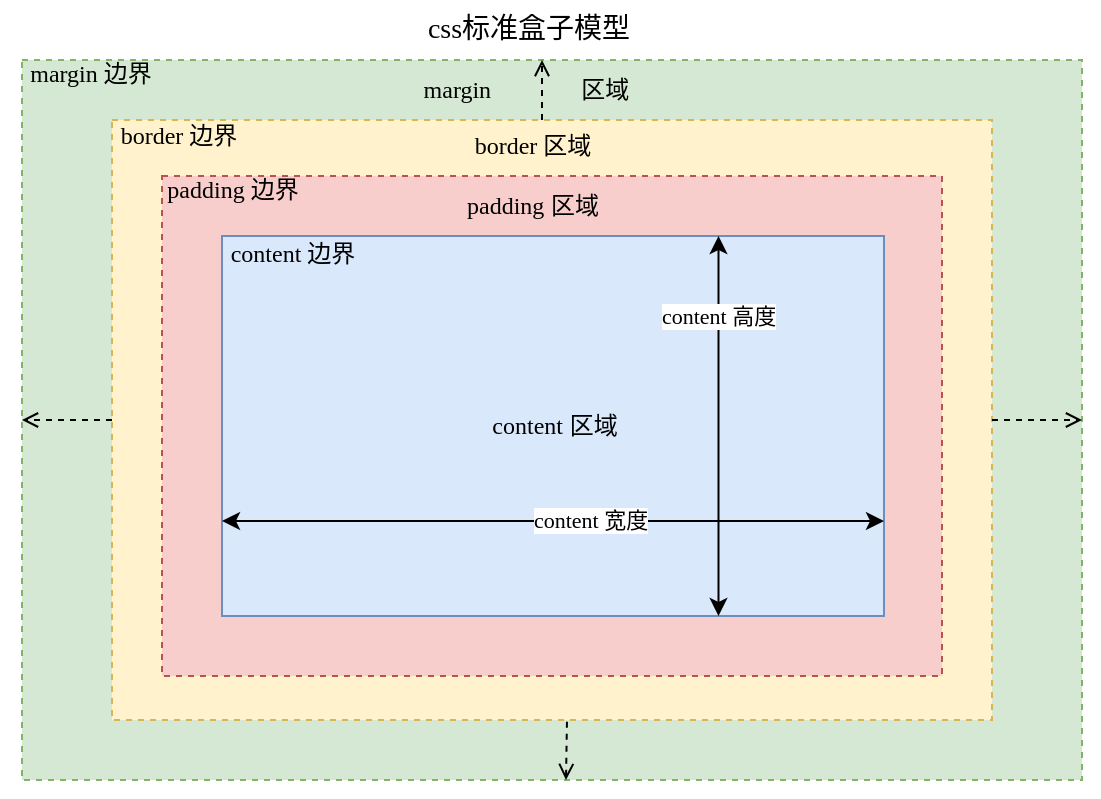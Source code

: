 <mxfile version="20.5.2" type="github" pages="2">
  <diagram id="9d-GFI3kk2zbG0i8XmGT" name="第 1 页">
    <mxGraphModel dx="1550" dy="835" grid="1" gridSize="10" guides="1" tooltips="1" connect="1" arrows="1" fold="1" page="1" pageScale="1" pageWidth="827" pageHeight="1169" math="0" shadow="0">
      <root>
        <mxCell id="0" />
        <mxCell id="1" parent="0" />
        <mxCell id="iBp1cymdIBhy6qXcftFD-20" value="" style="rounded=0;whiteSpace=wrap;html=1;dashed=1;fillColor=#d5e8d4;strokeColor=#82b366;" vertex="1" parent="1">
          <mxGeometry x="160" y="180" width="530" height="360" as="geometry" />
        </mxCell>
        <mxCell id="iBp1cymdIBhy6qXcftFD-21" value="" style="group" vertex="1" connectable="0" parent="1">
          <mxGeometry x="205" y="210" width="440" height="300" as="geometry" />
        </mxCell>
        <mxCell id="iBp1cymdIBhy6qXcftFD-16" value="" style="rounded=0;whiteSpace=wrap;html=1;dashed=1;fillColor=#fff2cc;strokeColor=#d6b656;" vertex="1" parent="iBp1cymdIBhy6qXcftFD-21">
          <mxGeometry width="440" height="300" as="geometry" />
        </mxCell>
        <mxCell id="iBp1cymdIBhy6qXcftFD-17" value="" style="group" vertex="1" connectable="0" parent="iBp1cymdIBhy6qXcftFD-21">
          <mxGeometry x="15" y="20" width="400" height="258" as="geometry" />
        </mxCell>
        <mxCell id="iBp1cymdIBhy6qXcftFD-12" value="" style="rounded=0;whiteSpace=wrap;html=1;dashed=1;fillColor=#f8cecc;strokeColor=#b85450;" vertex="1" parent="iBp1cymdIBhy6qXcftFD-17">
          <mxGeometry x="10" y="8" width="390" height="250" as="geometry" />
        </mxCell>
        <mxCell id="iBp1cymdIBhy6qXcftFD-13" value="" style="group" vertex="1" connectable="0" parent="iBp1cymdIBhy6qXcftFD-17">
          <mxGeometry x="40" y="38" width="331" height="190" as="geometry" />
        </mxCell>
        <mxCell id="iBp1cymdIBhy6qXcftFD-1" value="" style="rounded=0;whiteSpace=wrap;html=1;fillColor=#dae8fc;strokeColor=#6c8ebf;" vertex="1" parent="iBp1cymdIBhy6qXcftFD-13">
          <mxGeometry width="331" height="190" as="geometry" />
        </mxCell>
        <mxCell id="iBp1cymdIBhy6qXcftFD-2" value="&lt;font face=&quot;Comic Sans MS&quot;&gt;content&lt;/font&gt; 区域" style="text;html=1;align=center;verticalAlign=middle;resizable=0;points=[];autosize=1;strokeColor=none;fillColor=none;" vertex="1" parent="iBp1cymdIBhy6qXcftFD-13">
          <mxGeometry x="120.5" y="80" width="90" height="30" as="geometry" />
        </mxCell>
        <mxCell id="iBp1cymdIBhy6qXcftFD-3" value="&lt;font face=&quot;Comic Sans MS&quot;&gt;content &lt;/font&gt;边界" style="text;html=1;align=center;verticalAlign=middle;resizable=0;points=[];autosize=1;strokeColor=none;fillColor=none;" vertex="1" parent="iBp1cymdIBhy6qXcftFD-13">
          <mxGeometry x="-10" y="-6" width="90" height="30" as="geometry" />
        </mxCell>
        <mxCell id="iBp1cymdIBhy6qXcftFD-7" value="" style="endArrow=classic;startArrow=classic;html=1;rounded=0;exitX=0;exitY=0.75;exitDx=0;exitDy=0;entryX=1;entryY=0.75;entryDx=0;entryDy=0;" edge="1" parent="iBp1cymdIBhy6qXcftFD-13" source="iBp1cymdIBhy6qXcftFD-1" target="iBp1cymdIBhy6qXcftFD-1">
          <mxGeometry width="50" height="50" relative="1" as="geometry">
            <mxPoint x="130" y="240" as="sourcePoint" />
            <mxPoint x="180" y="190" as="targetPoint" />
          </mxGeometry>
        </mxCell>
        <mxCell id="iBp1cymdIBhy6qXcftFD-9" value="&lt;font face=&quot;Comic Sans MS&quot;&gt;content &lt;/font&gt;宽度" style="edgeLabel;html=1;align=center;verticalAlign=middle;resizable=0;points=[];" vertex="1" connectable="0" parent="iBp1cymdIBhy6qXcftFD-7">
          <mxGeometry x="0.108" y="1" relative="1" as="geometry">
            <mxPoint as="offset" />
          </mxGeometry>
        </mxCell>
        <mxCell id="iBp1cymdIBhy6qXcftFD-10" value="" style="endArrow=classic;startArrow=classic;html=1;rounded=0;entryX=0.75;entryY=0;entryDx=0;entryDy=0;exitX=0.75;exitY=1;exitDx=0;exitDy=0;" edge="1" parent="iBp1cymdIBhy6qXcftFD-13" source="iBp1cymdIBhy6qXcftFD-1" target="iBp1cymdIBhy6qXcftFD-1">
          <mxGeometry width="50" height="50" relative="1" as="geometry">
            <mxPoint x="130" y="240" as="sourcePoint" />
            <mxPoint x="180" y="190" as="targetPoint" />
          </mxGeometry>
        </mxCell>
        <mxCell id="iBp1cymdIBhy6qXcftFD-11" value="&lt;font face=&quot;Comic Sans MS&quot;&gt;content &lt;/font&gt;高度" style="edgeLabel;html=1;align=center;verticalAlign=middle;resizable=0;points=[];" vertex="1" connectable="0" parent="iBp1cymdIBhy6qXcftFD-10">
          <mxGeometry x="0.583" y="1" relative="1" as="geometry">
            <mxPoint as="offset" />
          </mxGeometry>
        </mxCell>
        <mxCell id="iBp1cymdIBhy6qXcftFD-14" value="&lt;font face=&quot;Comic Sans MS&quot;&gt;padding &lt;/font&gt;边界" style="text;html=1;align=center;verticalAlign=middle;resizable=0;points=[];autosize=1;strokeColor=none;fillColor=none;" vertex="1" parent="iBp1cymdIBhy6qXcftFD-17">
          <mxGeometry width="90" height="30" as="geometry" />
        </mxCell>
        <mxCell id="iBp1cymdIBhy6qXcftFD-15" value="&lt;font face=&quot;Comic Sans MS&quot;&gt;border &lt;/font&gt;边界" style="text;html=1;align=center;verticalAlign=middle;resizable=0;points=[];autosize=1;strokeColor=none;fillColor=none;dashed=1;" vertex="1" parent="iBp1cymdIBhy6qXcftFD-17">
          <mxGeometry x="-27" y="-27" width="90" height="30" as="geometry" />
        </mxCell>
        <mxCell id="iBp1cymdIBhy6qXcftFD-18" value="&lt;font face=&quot;Comic Sans MS&quot;&gt;border &lt;/font&gt;区域" style="text;html=1;align=center;verticalAlign=middle;resizable=0;points=[];autosize=1;strokeColor=none;fillColor=none;" vertex="1" parent="iBp1cymdIBhy6qXcftFD-17">
          <mxGeometry x="150" y="-22" width="90" height="30" as="geometry" />
        </mxCell>
        <mxCell id="iBp1cymdIBhy6qXcftFD-19" value="&lt;font face=&quot;Comic Sans MS&quot;&gt;padding&lt;/font&gt; 区域" style="text;html=1;align=center;verticalAlign=middle;resizable=0;points=[];autosize=1;strokeColor=none;fillColor=none;" vertex="1" parent="iBp1cymdIBhy6qXcftFD-17">
          <mxGeometry x="150" y="8" width="90" height="30" as="geometry" />
        </mxCell>
        <mxCell id="iBp1cymdIBhy6qXcftFD-22" value="&lt;font face=&quot;Comic Sans MS&quot;&gt;margin &lt;/font&gt;边界" style="text;html=1;align=center;verticalAlign=middle;resizable=0;points=[];autosize=1;strokeColor=none;fillColor=none;" vertex="1" parent="1">
          <mxGeometry x="149" y="172" width="90" height="30" as="geometry" />
        </mxCell>
        <mxCell id="iBp1cymdIBhy6qXcftFD-23" value="&amp;nbsp; &amp;nbsp; &lt;font face=&quot;Comic Sans MS&quot;&gt;margin&amp;nbsp; &amp;nbsp; &amp;nbsp; &amp;nbsp; &amp;nbsp; &amp;nbsp; &amp;nbsp; &amp;nbsp;&lt;/font&gt;区域" style="text;html=1;align=center;verticalAlign=middle;resizable=0;points=[];autosize=1;strokeColor=none;fillColor=none;" vertex="1" parent="1">
          <mxGeometry x="330" y="180" width="150" height="30" as="geometry" />
        </mxCell>
        <mxCell id="iBp1cymdIBhy6qXcftFD-25" value="" style="endArrow=open;html=1;rounded=0;exitX=0;exitY=0.5;exitDx=0;exitDy=0;entryX=0;entryY=0.5;entryDx=0;entryDy=0;dashed=1;endFill=0;" edge="1" parent="1" source="iBp1cymdIBhy6qXcftFD-16" target="iBp1cymdIBhy6qXcftFD-20">
          <mxGeometry width="50" height="50" relative="1" as="geometry">
            <mxPoint x="390" y="450" as="sourcePoint" />
            <mxPoint x="440" y="400" as="targetPoint" />
          </mxGeometry>
        </mxCell>
        <mxCell id="iBp1cymdIBhy6qXcftFD-27" value="" style="endArrow=open;html=1;rounded=0;exitX=0.517;exitY=1.003;exitDx=0;exitDy=0;exitPerimeter=0;dashed=1;endFill=0;" edge="1" parent="1" source="iBp1cymdIBhy6qXcftFD-16">
          <mxGeometry width="50" height="50" relative="1" as="geometry">
            <mxPoint x="390" y="450" as="sourcePoint" />
            <mxPoint x="432" y="540" as="targetPoint" />
          </mxGeometry>
        </mxCell>
        <mxCell id="iBp1cymdIBhy6qXcftFD-28" value="" style="endArrow=open;html=1;rounded=0;exitX=1;exitY=0.5;exitDx=0;exitDy=0;entryX=1;entryY=0.5;entryDx=0;entryDy=0;dashed=1;endFill=0;" edge="1" parent="1" source="iBp1cymdIBhy6qXcftFD-16" target="iBp1cymdIBhy6qXcftFD-20">
          <mxGeometry width="50" height="50" relative="1" as="geometry">
            <mxPoint x="750" y="380" as="sourcePoint" />
            <mxPoint x="800" y="330" as="targetPoint" />
          </mxGeometry>
        </mxCell>
        <mxCell id="iBp1cymdIBhy6qXcftFD-29" value="" style="endArrow=open;html=1;rounded=0;dashed=1;endFill=0;" edge="1" parent="1">
          <mxGeometry width="50" height="50" relative="1" as="geometry">
            <mxPoint x="420" y="210" as="sourcePoint" />
            <mxPoint x="420" y="180" as="targetPoint" />
          </mxGeometry>
        </mxCell>
        <mxCell id="iBp1cymdIBhy6qXcftFD-30" value="&lt;font style=&quot;font-size: 14px;&quot; face=&quot;Comic Sans MS&quot;&gt;css标准盒子模型&lt;/font&gt;" style="text;html=1;strokeColor=none;fillColor=none;align=center;verticalAlign=middle;whiteSpace=wrap;rounded=0;dashed=1;" vertex="1" parent="1">
          <mxGeometry x="351" y="150" width="125" height="30" as="geometry" />
        </mxCell>
      </root>
    </mxGraphModel>
  </diagram>
  <diagram id="syp5oG1yBdBtSy1dBa_j" name="第 2 页">
    <mxGraphModel dx="1550" dy="835" grid="1" gridSize="10" guides="1" tooltips="1" connect="1" arrows="1" fold="1" page="1" pageScale="1" pageWidth="827" pageHeight="1169" math="0" shadow="0">
      <root>
        <mxCell id="0" />
        <mxCell id="1" parent="0" />
      </root>
    </mxGraphModel>
  </diagram>
</mxfile>
